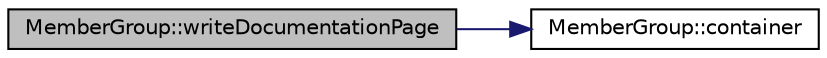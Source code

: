 digraph "MemberGroup::writeDocumentationPage"
{
 // LATEX_PDF_SIZE
  edge [fontname="Helvetica",fontsize="10",labelfontname="Helvetica",labelfontsize="10"];
  node [fontname="Helvetica",fontsize="10",shape=record];
  rankdir="LR";
  Node1 [label="MemberGroup::writeDocumentationPage",height=0.2,width=0.4,color="black", fillcolor="grey75", style="filled", fontcolor="black",tooltip=" "];
  Node1 -> Node2 [color="midnightblue",fontsize="10",style="solid",fontname="Helvetica"];
  Node2 [label="MemberGroup::container",height=0.2,width=0.4,color="black", fillcolor="white", style="filled",URL="$classMemberGroup.html#a1e680180c8170971bda95c445f9e8fd9",tooltip=" "];
}
